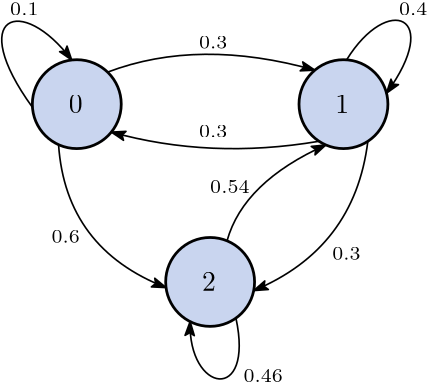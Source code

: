 <?xml version="1.0"?>
<!DOCTYPE ipe SYSTEM "ipe.dtd">
<ipe version="70218" creator="Ipe 7.2.24">
<info created="D:20240310174921" modified="D:20240310174921"/>
<ipestyle name="basic">
<symbol name="arrow/arc(spx)">
<path stroke="sym-stroke" fill="sym-stroke" pen="sym-pen">
0 0 m
-1 0.333 l
-1 -0.333 l
h
</path>
</symbol>
<symbol name="arrow/farc(spx)">
<path stroke="sym-stroke" fill="white" pen="sym-pen">
0 0 m
-1 0.333 l
-1 -0.333 l
h
</path>
</symbol>
<symbol name="arrow/ptarc(spx)">
<path stroke="sym-stroke" fill="sym-stroke" pen="sym-pen">
0 0 m
-1 0.333 l
-0.8 0 l
-1 -0.333 l
h
</path>
</symbol>
<symbol name="arrow/fptarc(spx)">
<path stroke="sym-stroke" fill="white" pen="sym-pen">
0 0 m
-1 0.333 l
-0.8 0 l
-1 -0.333 l
h
</path>
</symbol>
<symbol name="mark/circle(sx)" transformations="translations">
<path fill="sym-stroke">
0.6 0 0 0.6 0 0 e
0.4 0 0 0.4 0 0 e
</path>
</symbol>
<symbol name="mark/disk(sx)" transformations="translations">
<path fill="sym-stroke">
0.6 0 0 0.6 0 0 e
</path>
</symbol>
<symbol name="mark/fdisk(sfx)" transformations="translations">
<group>
<path fill="sym-fill">
0.5 0 0 0.5 0 0 e
</path>
<path fill="sym-stroke" fillrule="eofill">
0.6 0 0 0.6 0 0 e
0.4 0 0 0.4 0 0 e
</path>
</group>
</symbol>
<symbol name="mark/box(sx)" transformations="translations">
<path fill="sym-stroke" fillrule="eofill">
-0.6 -0.6 m
0.6 -0.6 l
0.6 0.6 l
-0.6 0.6 l
h
-0.4 -0.4 m
0.4 -0.4 l
0.4 0.4 l
-0.4 0.4 l
h
</path>
</symbol>
<symbol name="mark/square(sx)" transformations="translations">
<path fill="sym-stroke">
-0.6 -0.6 m
0.6 -0.6 l
0.6 0.6 l
-0.6 0.6 l
h
</path>
</symbol>
<symbol name="mark/fsquare(sfx)" transformations="translations">
<group>
<path fill="sym-fill">
-0.5 -0.5 m
0.5 -0.5 l
0.5 0.5 l
-0.5 0.5 l
h
</path>
<path fill="sym-stroke" fillrule="eofill">
-0.6 -0.6 m
0.6 -0.6 l
0.6 0.6 l
-0.6 0.6 l
h
-0.4 -0.4 m
0.4 -0.4 l
0.4 0.4 l
-0.4 0.4 l
h
</path>
</group>
</symbol>
<symbol name="mark/cross(sx)" transformations="translations">
<group>
<path fill="sym-stroke">
-0.43 -0.57 m
0.57 0.43 l
0.43 0.57 l
-0.57 -0.43 l
h
</path>
<path fill="sym-stroke">
-0.43 0.57 m
0.57 -0.43 l
0.43 -0.57 l
-0.57 0.43 l
h
</path>
</group>
</symbol>
<symbol name="arrow/fnormal(spx)">
<path stroke="sym-stroke" fill="white" pen="sym-pen">
0 0 m
-1 0.333 l
-1 -0.333 l
h
</path>
</symbol>
<symbol name="arrow/pointed(spx)">
<path stroke="sym-stroke" fill="sym-stroke" pen="sym-pen">
0 0 m
-1 0.333 l
-0.8 0 l
-1 -0.333 l
h
</path>
</symbol>
<symbol name="arrow/fpointed(spx)">
<path stroke="sym-stroke" fill="white" pen="sym-pen">
0 0 m
-1 0.333 l
-0.8 0 l
-1 -0.333 l
h
</path>
</symbol>
<symbol name="arrow/linear(spx)">
<path stroke="sym-stroke" pen="sym-pen">
-1 0.333 m
0 0 l
-1 -0.333 l
</path>
</symbol>
<symbol name="arrow/fdouble(spx)">
<path stroke="sym-stroke" fill="white" pen="sym-pen">
0 0 m
-1 0.333 l
-1 -0.333 l
h
-1 0 m
-2 0.333 l
-2 -0.333 l
h
</path>
</symbol>
<symbol name="arrow/double(spx)">
<path stroke="sym-stroke" fill="sym-stroke" pen="sym-pen">
0 0 m
-1 0.333 l
-1 -0.333 l
h
-1 0 m
-2 0.333 l
-2 -0.333 l
h
</path>
</symbol>
<anglesize name="22.5 deg" value="22.5"/>
<anglesize name="30 deg" value="30"/>
<anglesize name="45 deg" value="45"/>
<anglesize name="60 deg" value="60"/>
<anglesize name="90 deg" value="90"/>
<arrowsize name="large" value="10"/>
<arrowsize name="small" value="5"/>
<arrowsize name="tiny" value="3"/>
<color name="blue" value="0 0 1"/>
<color name="brown" value="0.647 0.165 0.165"/>
<color name="darkblue" value="0 0 0.545"/>
<color name="darkcyan" value="0 0.545 0.545"/>
<color name="darkgray" value="0.663"/>
<color name="darkgreen" value="0 0.392 0"/>
<color name="darkmagenta" value="0.545 0 0.545"/>
<color name="darkorange" value="1 0.549 0"/>
<color name="darkred" value="0.545 0 0"/>
<color name="gold" value="1 0.843 0"/>
<color name="gray" value="0.745"/>
<color name="green" value="0 1 0"/>
<color name="lightblue" value="0.678 0.847 0.902"/>
<color name="lightcyan" value="0.878 1 1"/>
<color name="lightgray" value="0.827"/>
<color name="lightgreen" value="0.565 0.933 0.565"/>
<color name="lightyellow" value="1 1 0.878"/>
<color name="navy" value="0 0 0.502"/>
<color name="orange" value="1 0.647 0"/>
<color name="pink" value="1 0.753 0.796"/>
<color name="purple" value="0.627 0.125 0.941"/>
<color name="red" value="1 0 0"/>
<color name="sbblue" value="0.298 0.447 0.79"/>
<color name="sbgreen" value="0.333 0.658 0.407"/>
<color name="sborange" value="0.866 0.517 0.321"/>
<color name="sbpurple" value="0.505 0.447 0.698"/>
<color name="sbred" value="0.768 0.305 0.321"/>
<color name="seagreen" value="0.18 0.545 0.341"/>
<color name="turquoise" value="0.251 0.878 0.816"/>
<color name="verydarkgray" value="0.4"/>
<color name="violet" value="0.933 0.51 0.933"/>
<color name="yellow" value="1 1 0"/>
<dashstyle name="dash dot dotted" value="[4 2 1 2 1 2] 0"/>
<dashstyle name="dash dotted" value="[4 2 1 2] 0"/>
<dashstyle name="dashed" value="[4] 0"/>
<dashstyle name="dotted" value="[1 3] 0"/>
<gridsize name="10 pts (~3.5 mm)" value="10"/>
<gridsize name="14 pts (~5 mm)" value="14"/>
<gridsize name="16 pts (~6 mm)" value="16"/>
<gridsize name="20 pts (~7 mm)" value="20"/>
<gridsize name="28 pts (~10 mm)" value="28"/>
<gridsize name="32 pts (~12 mm)" value="32"/>
<gridsize name="4 pts" value="4"/>
<gridsize name="56 pts (~20 mm)" value="56"/>
<gridsize name="8 pts (~3 mm)" value="8"/>
<opacity name="10%" value="0.1"/>
<opacity name="30%" value="0.3"/>
<opacity name="50%" value="0.5"/>
<opacity name="75%" value="0.75"/>
<pen name="fat" value="1.2"/>
<pen name="heavier" value="0.8"/>
<pen name="ultrafat" value="2"/>
<symbolsize name="large" value="5"/>
<symbolsize name="small" value="2"/>
<symbolsize name="tiny" value="1.1"/>
<textsize name="Huge" value="\Huge"/>
<textsize name="LARGE" value="\LARGE"/>
<textsize name="Large" value="\Large"/>
<textsize name="footnote" value="\footnotesize"/>
<textsize name="huge" value="\huge"/>
<textsize name="large" value="\large"/>
<textsize name="small" value="\small"/>
<textsize name="tiny" value="\tiny"/>
<textstyle name="center" begin="\begin{center}" end="\end{center}"/>
<textstyle name="item" begin="\begin{itemize}\item{}" end="\end{itemize}"/>
<textstyle name="itemize" begin="\begin{itemize}" end="\end{itemize}"/>
<tiling name="falling" angle="-60" step="4" width="1"/>
<tiling name="rising" angle="30" step="4" width="1"/>
</ipestyle>
<page>
<layer name="alpha"/>
<view layers="alpha" active="alpha"/>
<path layer="alpha" stroke="black" fill="sbblue" pen="1" opacity="30%" stroke-opacity="opaque">
16 0 0 16 128 720 e
</path>
<path matrix="1 0 0 1 32 48" stroke="black" fill="sbblue" pen="1" opacity="30%" stroke-opacity="opaque">
16 0 0 16 192 672 e
</path>
<path matrix="1 0 0 1 -16 -16" stroke="black" fill="sbblue" pen="1" opacity="30%" stroke-opacity="opaque">
16 0 0 16 192 672 e
</path>
<text matrix="1 0 0 1 -2.9334 -3.15699" transformations="translations" pos="128 720" stroke="black" type="label" width="4.981" height="6.42" depth="0" valign="baseline">0</text>
<text matrix="1 0 0 1 93.0666 -3.15699" transformations="translations" pos="128 720" stroke="black" type="label" width="4.981" height="6.42" depth="0" valign="baseline">1</text>
<text matrix="1 0 0 1 45.0666 -67.157" transformations="translations" pos="128 720" stroke="black" type="label" width="4.981" height="6.42" depth="0" valign="baseline">2</text>
<path stroke="black" pen="0.6" arrow="ptarc/small">
139.092 731.531 m
172 744
213.696 732.241 c
</path>
<path stroke="black" pen="0.6" arrow="ptarc/small">
215.203 706.636 m
176 700
140.442 709.94 c
</path>
<path stroke="black" pen="0.6" arrow="ptarc/small">
232.779 706.623 m
228 668
191.694 652.886 c
</path>
<path stroke="black" pen="0.6" arrow="ptarc/small">
182.088 670.796 m
188 692
217.653 705.313 c
</path>
<path stroke="black" pen="0.6" arrow="ptarc/small">
121.435 705.409 m
124 668
160.13 653.962 c
</path>
<path stroke="black" pen="0.6" arrow="ptarc/small">
112.042 718.848 m
88 752
108 760
126.168 735.895 c
</path>
<path stroke="black" pen="0.6" arrow="ptarc/small">
225.141 735.959 m
240 760
260 752
239.5 723.968 c
</path>
<path stroke="black" pen="0.6" arrow="ptarc/small">
185.292 642.974 m
192 612
168 616
168.796 641.713 c
</path>
<text matrix="1 0 0 1 0 -8" transformations="translations" pos="104 760" stroke="black" type="label" width="10.198" height="4.494" depth="0" valign="baseline" size="7">0.1</text>
<text matrix="1 0 0 1 68 -20" transformations="translations" pos="104 760" stroke="black" type="label" width="10.198" height="4.494" depth="0" valign="baseline" size="7">0.3</text>
<text matrix="1 0 0 1 14.888 -89.862" transformations="translations" pos="104 760" stroke="black" type="label" width="10.198" height="4.494" depth="0" valign="baseline" size="7">0.6</text>
<text matrix="1 0 0 1 140 -8" transformations="translations" pos="104 760" stroke="black" type="label" width="10.198" height="4.494" depth="0" valign="baseline" size="7">0.4</text>
<text matrix="1 0 0 1 68 -52" transformations="translations" pos="104 760" stroke="black" type="label" width="10.198" height="4.494" depth="0" valign="baseline" size="7">0.3</text>
<text matrix="1 0 0 1 116 -96" transformations="translations" pos="104 760" stroke="black" type="label" width="10.198" height="4.494" depth="0" valign="baseline" size="7">0.3</text>
<text matrix="1 0 0 1 84 -140" transformations="translations" pos="104 760" stroke="black" type="label" width="14.169" height="4.494" depth="0" valign="baseline" size="7">0.46</text>
<text matrix="1 0 0 1 72 -72" transformations="translations" pos="104 760" stroke="black" type="label" width="14.169" height="4.494" depth="0" valign="baseline" size="7">0.54</text>
</page>
</ipe>
